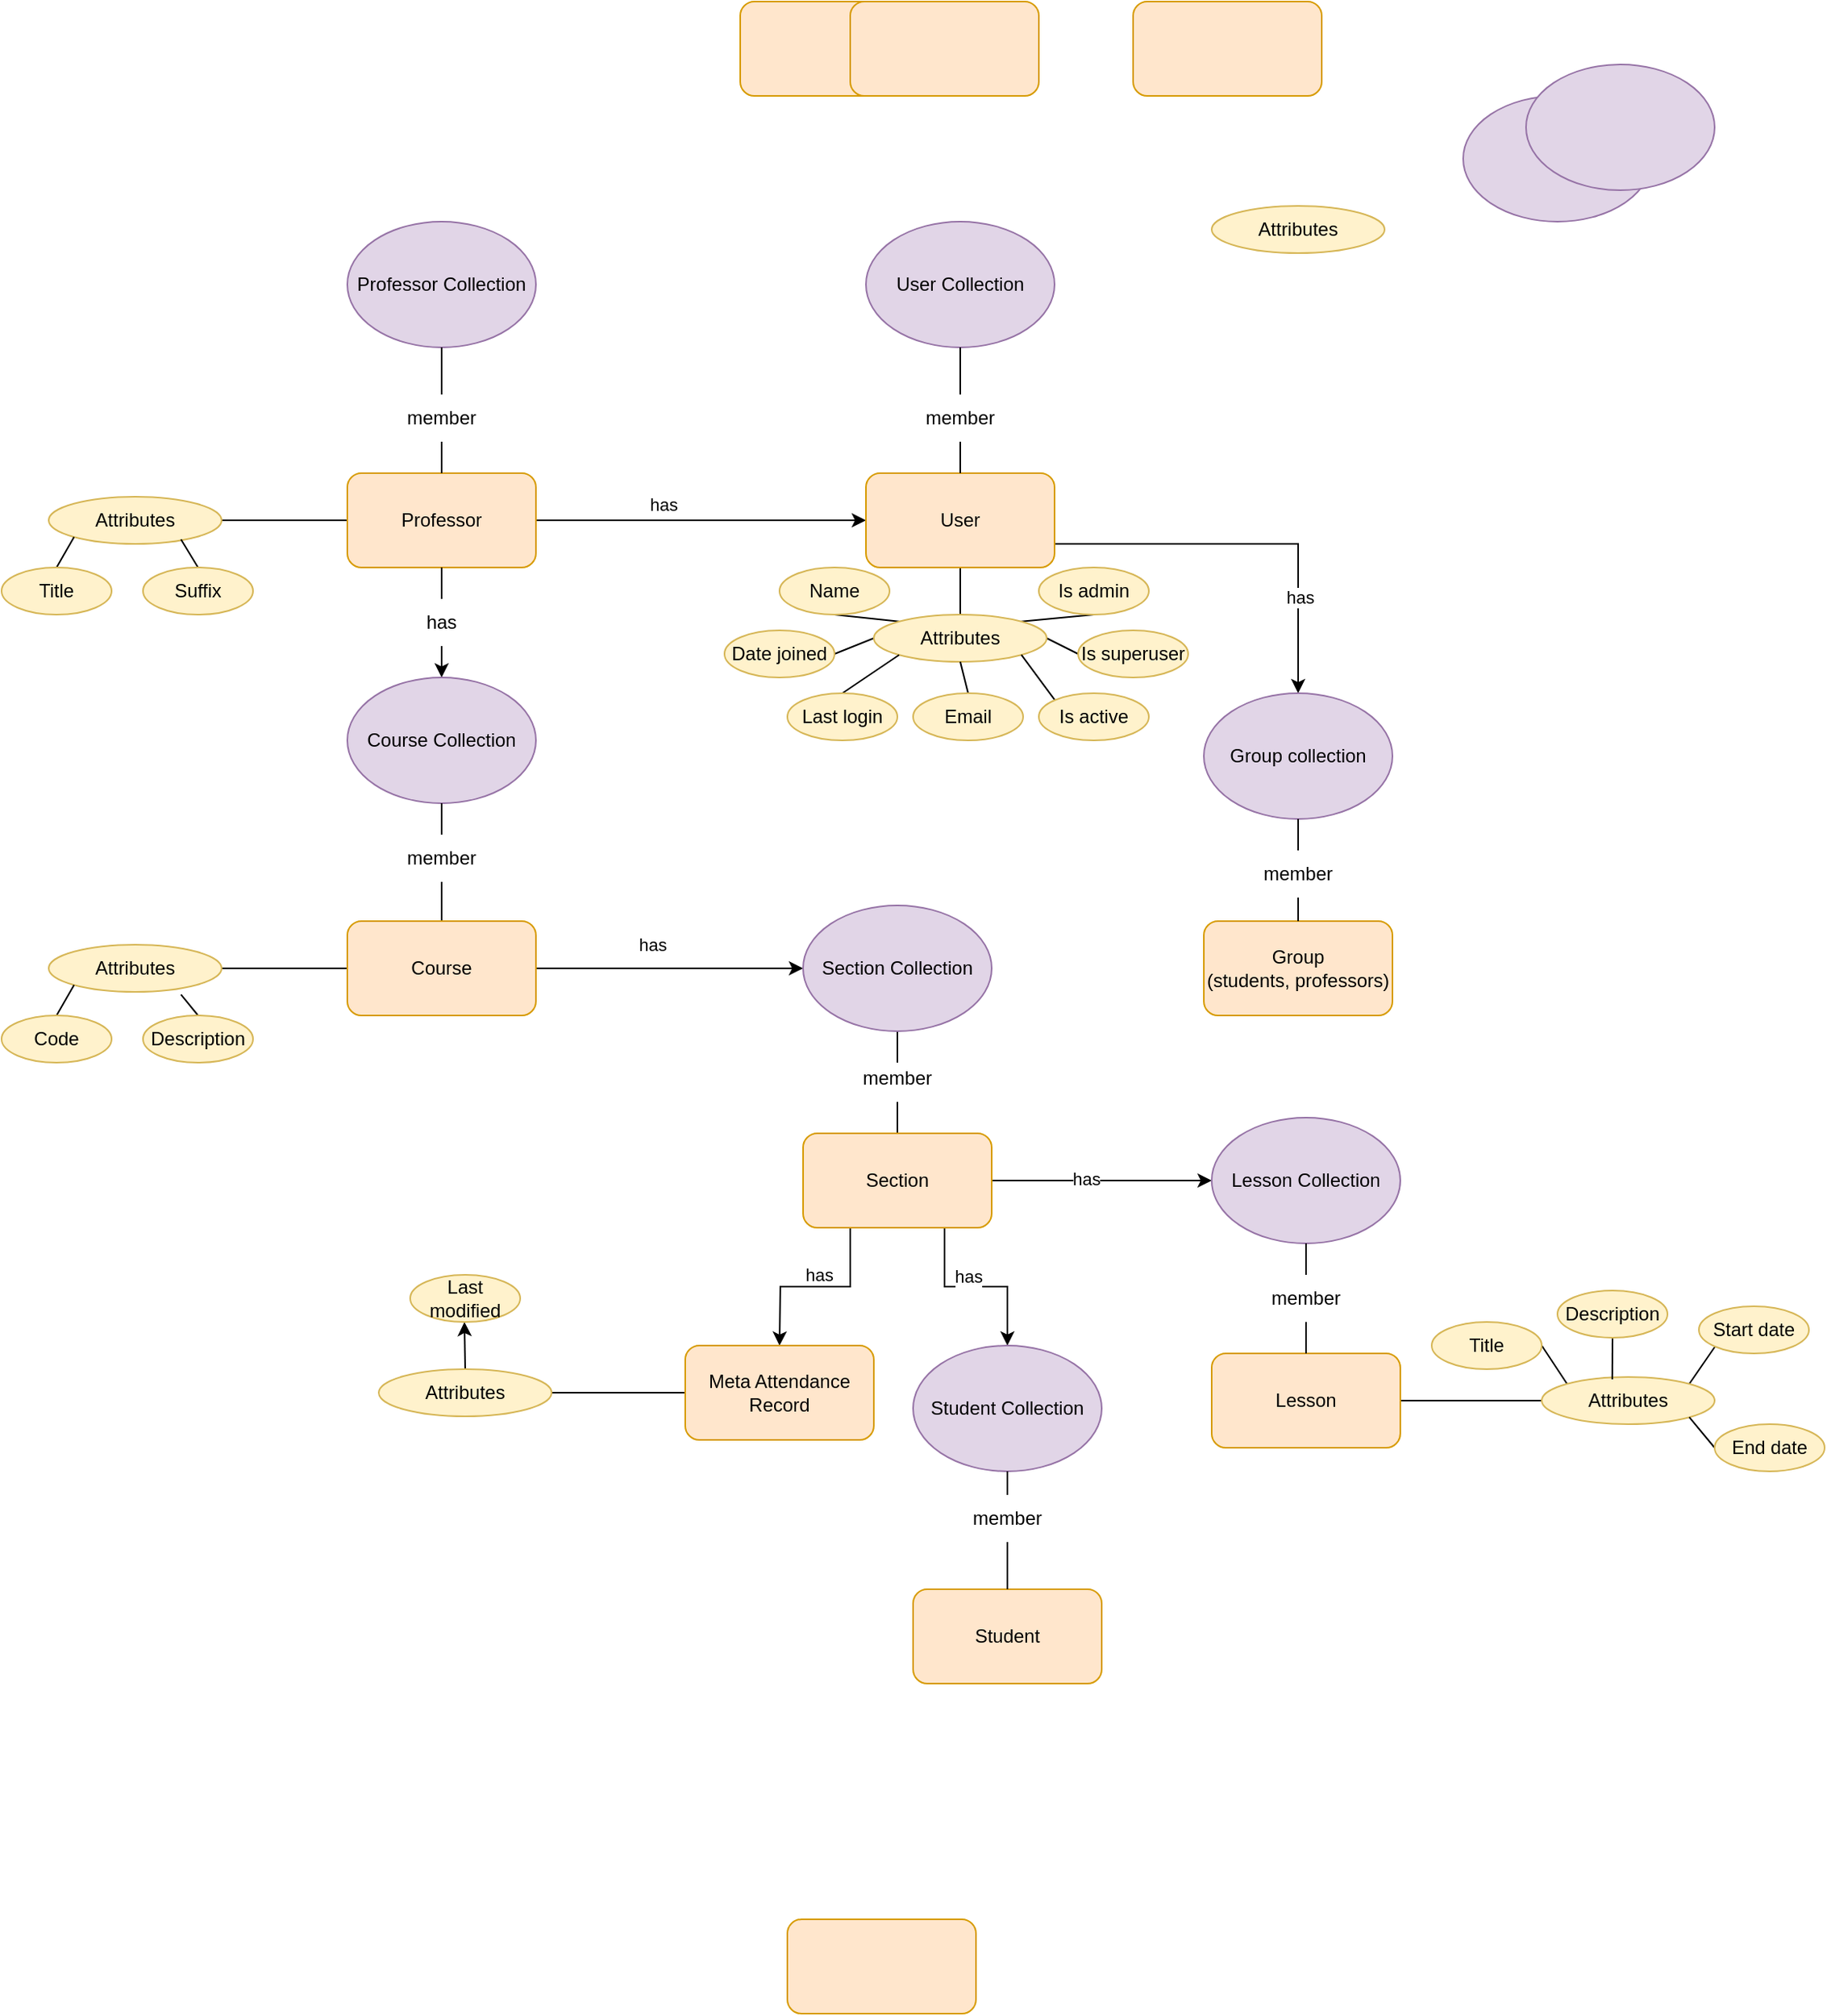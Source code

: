 <mxfile version="21.0.2" type="github">
  <diagram name="Page-1" id="ad52d381-51e7-2e0d-a935-2d0ddd2fd229">
    <mxGraphModel dx="2667" dy="1623" grid="1" gridSize="10" guides="1" tooltips="1" connect="1" arrows="1" fold="1" page="1" pageScale="1" pageWidth="1100" pageHeight="850" background="none" math="0" shadow="0">
      <root>
        <mxCell id="0" />
        <mxCell id="1" parent="0" />
        <mxCell id="uM22jS7cik_ZJRduj6Vj-8" style="edgeStyle=orthogonalEdgeStyle;rounded=0;orthogonalLoop=1;jettySize=auto;html=1;exitX=0.5;exitY=1;exitDx=0;exitDy=0;entryX=0.5;entryY=0;entryDx=0;entryDy=0;endArrow=classic;endFill=1;startArrow=none;" parent="1" source="uM22jS7cik_ZJRduj6Vj-9" target="uM22jS7cik_ZJRduj6Vj-7" edge="1">
          <mxGeometry relative="1" as="geometry" />
        </mxCell>
        <mxCell id="uM22jS7cik_ZJRduj6Vj-57" style="edgeStyle=orthogonalEdgeStyle;rounded=0;orthogonalLoop=1;jettySize=auto;html=1;exitX=1;exitY=0.5;exitDx=0;exitDy=0;entryX=0;entryY=0.5;entryDx=0;entryDy=0;" parent="1" source="uM22jS7cik_ZJRduj6Vj-6" target="uM22jS7cik_ZJRduj6Vj-34" edge="1">
          <mxGeometry relative="1" as="geometry" />
        </mxCell>
        <mxCell id="uM22jS7cik_ZJRduj6Vj-59" value="has" style="edgeLabel;html=1;align=center;verticalAlign=middle;resizable=0;points=[];" parent="uM22jS7cik_ZJRduj6Vj-57" vertex="1" connectable="0">
          <mxGeometry x="-0.233" y="-1" relative="1" as="geometry">
            <mxPoint y="-11" as="offset" />
          </mxGeometry>
        </mxCell>
        <mxCell id="uM22jS7cik_ZJRduj6Vj-101" style="edgeStyle=orthogonalEdgeStyle;rounded=0;orthogonalLoop=1;jettySize=auto;html=1;exitX=0;exitY=0.5;exitDx=0;exitDy=0;entryX=1;entryY=0.5;entryDx=0;entryDy=0;endArrow=none;endFill=0;" parent="1" source="uM22jS7cik_ZJRduj6Vj-6" target="uM22jS7cik_ZJRduj6Vj-66" edge="1">
          <mxGeometry relative="1" as="geometry" />
        </mxCell>
        <mxCell id="uM22jS7cik_ZJRduj6Vj-6" value="Professor" style="rounded=1;whiteSpace=wrap;html=1;fillColor=#ffe6cc;strokeColor=#d79b00;" parent="1" vertex="1">
          <mxGeometry x="110" y="80" width="120" height="60" as="geometry" />
        </mxCell>
        <mxCell id="uM22jS7cik_ZJRduj6Vj-16" style="edgeStyle=orthogonalEdgeStyle;rounded=0;orthogonalLoop=1;jettySize=auto;html=1;exitX=0.5;exitY=1;exitDx=0;exitDy=0;entryX=0.5;entryY=0;entryDx=0;entryDy=0;endArrow=none;endFill=0;startArrow=none;" parent="1" source="uM22jS7cik_ZJRduj6Vj-17" target="uM22jS7cik_ZJRduj6Vj-15" edge="1">
          <mxGeometry relative="1" as="geometry" />
        </mxCell>
        <mxCell id="uM22jS7cik_ZJRduj6Vj-7" value="Course Collection" style="ellipse;whiteSpace=wrap;html=1;fillColor=#e1d5e7;strokeColor=#9673a6;" parent="1" vertex="1">
          <mxGeometry x="110" y="210" width="120" height="80" as="geometry" />
        </mxCell>
        <mxCell id="uM22jS7cik_ZJRduj6Vj-11" style="edgeStyle=orthogonalEdgeStyle;rounded=0;orthogonalLoop=1;jettySize=auto;html=1;exitX=0.5;exitY=1;exitDx=0;exitDy=0;entryX=0.5;entryY=0;entryDx=0;entryDy=0;endArrow=none;endFill=0;startArrow=none;" parent="1" source="uM22jS7cik_ZJRduj6Vj-13" target="uM22jS7cik_ZJRduj6Vj-6" edge="1">
          <mxGeometry relative="1" as="geometry" />
        </mxCell>
        <mxCell id="uM22jS7cik_ZJRduj6Vj-10" value="Professor Collection" style="ellipse;whiteSpace=wrap;html=1;fillColor=#e1d5e7;strokeColor=#9673a6;" parent="1" vertex="1">
          <mxGeometry x="110" y="-80" width="120" height="80" as="geometry" />
        </mxCell>
        <mxCell id="uM22jS7cik_ZJRduj6Vj-12" value="" style="edgeStyle=orthogonalEdgeStyle;rounded=0;orthogonalLoop=1;jettySize=auto;html=1;exitX=0.5;exitY=1;exitDx=0;exitDy=0;entryX=0.5;entryY=0;entryDx=0;entryDy=0;endArrow=none;endFill=0;" parent="1" source="uM22jS7cik_ZJRduj6Vj-10" target="uM22jS7cik_ZJRduj6Vj-13" edge="1">
          <mxGeometry relative="1" as="geometry">
            <mxPoint x="170" as="sourcePoint" />
            <mxPoint x="170" y="80" as="targetPoint" />
          </mxGeometry>
        </mxCell>
        <mxCell id="uM22jS7cik_ZJRduj6Vj-13" value="member" style="text;html=1;strokeColor=none;fillColor=none;align=center;verticalAlign=middle;whiteSpace=wrap;rounded=0;" parent="1" vertex="1">
          <mxGeometry x="140" y="30" width="60" height="30" as="geometry" />
        </mxCell>
        <mxCell id="uM22jS7cik_ZJRduj6Vj-14" value="" style="edgeStyle=orthogonalEdgeStyle;rounded=0;orthogonalLoop=1;jettySize=auto;html=1;exitX=0.5;exitY=1;exitDx=0;exitDy=0;entryX=0.5;entryY=0;entryDx=0;entryDy=0;endArrow=none;endFill=0;" parent="1" source="uM22jS7cik_ZJRduj6Vj-6" target="uM22jS7cik_ZJRduj6Vj-9" edge="1">
          <mxGeometry relative="1" as="geometry">
            <mxPoint x="170" y="140" as="sourcePoint" />
            <mxPoint x="170" y="210" as="targetPoint" />
          </mxGeometry>
        </mxCell>
        <mxCell id="uM22jS7cik_ZJRduj6Vj-9" value="has" style="text;html=1;strokeColor=none;fillColor=none;align=center;verticalAlign=middle;whiteSpace=wrap;rounded=0;" parent="1" vertex="1">
          <mxGeometry x="140" y="160" width="60" height="30" as="geometry" />
        </mxCell>
        <mxCell id="uM22jS7cik_ZJRduj6Vj-23" style="edgeStyle=orthogonalEdgeStyle;rounded=0;orthogonalLoop=1;jettySize=auto;html=1;exitX=1;exitY=0.5;exitDx=0;exitDy=0;entryX=0;entryY=0.5;entryDx=0;entryDy=0;endArrow=classic;endFill=1;" parent="1" source="uM22jS7cik_ZJRduj6Vj-15" target="uM22jS7cik_ZJRduj6Vj-20" edge="1">
          <mxGeometry relative="1" as="geometry" />
        </mxCell>
        <mxCell id="uM22jS7cik_ZJRduj6Vj-61" value="has" style="edgeLabel;html=1;align=center;verticalAlign=middle;resizable=0;points=[];" parent="uM22jS7cik_ZJRduj6Vj-23" vertex="1" connectable="0">
          <mxGeometry x="-0.131" y="2" relative="1" as="geometry">
            <mxPoint y="-13" as="offset" />
          </mxGeometry>
        </mxCell>
        <mxCell id="uM22jS7cik_ZJRduj6Vj-107" style="edgeStyle=orthogonalEdgeStyle;rounded=0;orthogonalLoop=1;jettySize=auto;html=1;exitX=0;exitY=0.5;exitDx=0;exitDy=0;entryX=1;entryY=0.5;entryDx=0;entryDy=0;endArrow=none;endFill=0;" parent="1" source="uM22jS7cik_ZJRduj6Vj-15" target="uM22jS7cik_ZJRduj6Vj-106" edge="1">
          <mxGeometry relative="1" as="geometry" />
        </mxCell>
        <mxCell id="uM22jS7cik_ZJRduj6Vj-15" value="Course" style="rounded=1;whiteSpace=wrap;html=1;fillColor=#ffe6cc;strokeColor=#d79b00;" parent="1" vertex="1">
          <mxGeometry x="110" y="365" width="120" height="60" as="geometry" />
        </mxCell>
        <mxCell id="uM22jS7cik_ZJRduj6Vj-18" value="" style="edgeStyle=orthogonalEdgeStyle;rounded=0;orthogonalLoop=1;jettySize=auto;html=1;exitX=0.5;exitY=1;exitDx=0;exitDy=0;entryX=0.5;entryY=0;entryDx=0;entryDy=0;endArrow=none;endFill=0;" parent="1" source="uM22jS7cik_ZJRduj6Vj-7" target="uM22jS7cik_ZJRduj6Vj-17" edge="1">
          <mxGeometry relative="1" as="geometry">
            <mxPoint x="170" y="290" as="sourcePoint" />
            <mxPoint x="170" y="365" as="targetPoint" />
          </mxGeometry>
        </mxCell>
        <mxCell id="uM22jS7cik_ZJRduj6Vj-17" value="member" style="text;html=1;strokeColor=none;fillColor=none;align=center;verticalAlign=middle;whiteSpace=wrap;rounded=0;" parent="1" vertex="1">
          <mxGeometry x="140" y="310" width="60" height="30" as="geometry" />
        </mxCell>
        <mxCell id="uM22jS7cik_ZJRduj6Vj-28" style="edgeStyle=orthogonalEdgeStyle;rounded=0;orthogonalLoop=1;jettySize=auto;html=1;exitX=0.5;exitY=1;exitDx=0;exitDy=0;endArrow=none;endFill=0;" parent="1" source="uM22jS7cik_ZJRduj6Vj-20" target="uM22jS7cik_ZJRduj6Vj-26" edge="1">
          <mxGeometry relative="1" as="geometry" />
        </mxCell>
        <mxCell id="uM22jS7cik_ZJRduj6Vj-20" value="Section Collection" style="ellipse;whiteSpace=wrap;html=1;fillColor=#e1d5e7;strokeColor=#9673a6;" parent="1" vertex="1">
          <mxGeometry x="400" y="355" width="120" height="80" as="geometry" />
        </mxCell>
        <mxCell id="uM22jS7cik_ZJRduj6Vj-21" value="" style="rounded=1;whiteSpace=wrap;html=1;fillColor=#ffe6cc;strokeColor=#d79b00;" parent="1" vertex="1">
          <mxGeometry x="360" y="-220" width="120" height="60" as="geometry" />
        </mxCell>
        <mxCell id="uM22jS7cik_ZJRduj6Vj-25" style="edgeStyle=orthogonalEdgeStyle;rounded=0;orthogonalLoop=1;jettySize=auto;html=1;exitX=0.5;exitY=1;exitDx=0;exitDy=0;entryX=0.5;entryY=0;entryDx=0;entryDy=0;endArrow=none;endFill=0;startArrow=none;" parent="1" source="uM22jS7cik_ZJRduj6Vj-26" edge="1">
          <mxGeometry relative="1" as="geometry">
            <mxPoint x="460" y="525" as="targetPoint" />
          </mxGeometry>
        </mxCell>
        <mxCell id="uM22jS7cik_ZJRduj6Vj-26" value="member" style="text;html=1;strokeColor=none;fillColor=none;align=center;verticalAlign=middle;whiteSpace=wrap;rounded=0;" parent="1" vertex="1">
          <mxGeometry x="430" y="450" width="60" height="30" as="geometry" />
        </mxCell>
        <mxCell id="uM22jS7cik_ZJRduj6Vj-96" style="edgeStyle=orthogonalEdgeStyle;rounded=0;orthogonalLoop=1;jettySize=auto;html=1;exitX=1;exitY=0.5;exitDx=0;exitDy=0;entryX=0;entryY=0.5;entryDx=0;entryDy=0;" parent="1" source="uM22jS7cik_ZJRduj6Vj-27" target="uM22jS7cik_ZJRduj6Vj-43" edge="1">
          <mxGeometry relative="1" as="geometry" />
        </mxCell>
        <mxCell id="uM22jS7cik_ZJRduj6Vj-97" value="has" style="edgeLabel;html=1;align=center;verticalAlign=middle;resizable=0;points=[];" parent="uM22jS7cik_ZJRduj6Vj-96" vertex="1" connectable="0">
          <mxGeometry x="-0.144" y="1" relative="1" as="geometry">
            <mxPoint as="offset" />
          </mxGeometry>
        </mxCell>
        <mxCell id="uM22jS7cik_ZJRduj6Vj-126" style="edgeStyle=orthogonalEdgeStyle;rounded=0;orthogonalLoop=1;jettySize=auto;html=1;exitX=0.75;exitY=1;exitDx=0;exitDy=0;entryX=0.5;entryY=0;entryDx=0;entryDy=0;" parent="1" source="uM22jS7cik_ZJRduj6Vj-27" target="uM22jS7cik_ZJRduj6Vj-124" edge="1">
          <mxGeometry relative="1" as="geometry" />
        </mxCell>
        <mxCell id="uM22jS7cik_ZJRduj6Vj-128" value="has" style="edgeLabel;html=1;align=center;verticalAlign=middle;resizable=0;points=[];" parent="uM22jS7cik_ZJRduj6Vj-126" vertex="1" connectable="0">
          <mxGeometry x="-0.367" y="-3" relative="1" as="geometry">
            <mxPoint x="18" y="-6" as="offset" />
          </mxGeometry>
        </mxCell>
        <mxCell id="uM22jS7cik_ZJRduj6Vj-127" style="edgeStyle=orthogonalEdgeStyle;rounded=0;orthogonalLoop=1;jettySize=auto;html=1;exitX=0.25;exitY=1;exitDx=0;exitDy=0;entryX=0.5;entryY=0;entryDx=0;entryDy=0;" parent="1" source="uM22jS7cik_ZJRduj6Vj-27" edge="1">
          <mxGeometry relative="1" as="geometry">
            <mxPoint x="385" y="635" as="targetPoint" />
          </mxGeometry>
        </mxCell>
        <mxCell id="uM22jS7cik_ZJRduj6Vj-129" value="has" style="edgeLabel;html=1;align=center;verticalAlign=middle;resizable=0;points=[];" parent="uM22jS7cik_ZJRduj6Vj-127" vertex="1" connectable="0">
          <mxGeometry x="-0.282" y="-1" relative="1" as="geometry">
            <mxPoint x="-15" y="-7" as="offset" />
          </mxGeometry>
        </mxCell>
        <mxCell id="uM22jS7cik_ZJRduj6Vj-27" value="Section" style="rounded=1;whiteSpace=wrap;html=1;fillColor=#ffe6cc;strokeColor=#d79b00;" parent="1" vertex="1">
          <mxGeometry x="400" y="500" width="120" height="60" as="geometry" />
        </mxCell>
        <mxCell id="uM22jS7cik_ZJRduj6Vj-68" style="edgeStyle=orthogonalEdgeStyle;rounded=0;orthogonalLoop=1;jettySize=auto;html=1;exitX=0.5;exitY=1;exitDx=0;exitDy=0;entryX=0.5;entryY=0;entryDx=0;entryDy=0;endArrow=none;endFill=0;" parent="1" source="uM22jS7cik_ZJRduj6Vj-34" target="uM22jS7cik_ZJRduj6Vj-63" edge="1">
          <mxGeometry relative="1" as="geometry" />
        </mxCell>
        <mxCell id="uM22jS7cik_ZJRduj6Vj-91" style="edgeStyle=orthogonalEdgeStyle;rounded=0;orthogonalLoop=1;jettySize=auto;html=1;exitX=1;exitY=0.75;exitDx=0;exitDy=0;entryX=0.5;entryY=0;entryDx=0;entryDy=0;" parent="1" source="uM22jS7cik_ZJRduj6Vj-34" target="uM22jS7cik_ZJRduj6Vj-44" edge="1">
          <mxGeometry relative="1" as="geometry" />
        </mxCell>
        <mxCell id="uM22jS7cik_ZJRduj6Vj-95" value="has" style="edgeLabel;html=1;align=center;verticalAlign=middle;resizable=0;points=[];" parent="uM22jS7cik_ZJRduj6Vj-91" vertex="1" connectable="0">
          <mxGeometry x="0.506" y="1" relative="1" as="geometry">
            <mxPoint as="offset" />
          </mxGeometry>
        </mxCell>
        <mxCell id="uM22jS7cik_ZJRduj6Vj-34" value="User" style="rounded=1;whiteSpace=wrap;html=1;fillColor=#ffe6cc;strokeColor=#d79b00;" parent="1" vertex="1">
          <mxGeometry x="440" y="80" width="120" height="60" as="geometry" />
        </mxCell>
        <mxCell id="uM22jS7cik_ZJRduj6Vj-35" value="" style="rounded=1;whiteSpace=wrap;html=1;fillColor=#ffe6cc;strokeColor=#d79b00;" parent="1" vertex="1">
          <mxGeometry x="610" y="-220" width="120" height="60" as="geometry" />
        </mxCell>
        <mxCell id="uM22jS7cik_ZJRduj6Vj-36" value="" style="rounded=1;whiteSpace=wrap;html=1;fillColor=#ffe6cc;strokeColor=#d79b00;" parent="1" vertex="1">
          <mxGeometry x="390" y="1000" width="120" height="60" as="geometry" />
        </mxCell>
        <mxCell id="uM22jS7cik_ZJRduj6Vj-37" value="" style="rounded=1;whiteSpace=wrap;html=1;fillColor=#ffe6cc;strokeColor=#d79b00;" parent="1" vertex="1">
          <mxGeometry x="430" y="-220" width="120" height="60" as="geometry" />
        </mxCell>
        <mxCell id="uM22jS7cik_ZJRduj6Vj-113" style="edgeStyle=orthogonalEdgeStyle;rounded=0;orthogonalLoop=1;jettySize=auto;html=1;exitX=1;exitY=0.5;exitDx=0;exitDy=0;entryX=0;entryY=0.5;entryDx=0;entryDy=0;endArrow=none;endFill=0;" parent="1" source="uM22jS7cik_ZJRduj6Vj-38" target="uM22jS7cik_ZJRduj6Vj-65" edge="1">
          <mxGeometry relative="1" as="geometry" />
        </mxCell>
        <mxCell id="uM22jS7cik_ZJRduj6Vj-38" value="Lesson" style="rounded=1;whiteSpace=wrap;html=1;fillColor=#ffe6cc;strokeColor=#d79b00;" parent="1" vertex="1">
          <mxGeometry x="660" y="640" width="120" height="60" as="geometry" />
        </mxCell>
        <mxCell id="uM22jS7cik_ZJRduj6Vj-39" value="Group&lt;br&gt;(students, professors)" style="rounded=1;whiteSpace=wrap;html=1;fillColor=#ffe6cc;strokeColor=#d79b00;" parent="1" vertex="1">
          <mxGeometry x="655" y="365" width="120" height="60" as="geometry" />
        </mxCell>
        <mxCell id="uM22jS7cik_ZJRduj6Vj-40" value="" style="ellipse;whiteSpace=wrap;html=1;fillColor=#e1d5e7;strokeColor=#9673a6;" parent="1" vertex="1">
          <mxGeometry x="820" y="-160" width="120" height="80" as="geometry" />
        </mxCell>
        <mxCell id="uM22jS7cik_ZJRduj6Vj-41" value="" style="ellipse;whiteSpace=wrap;html=1;fillColor=#e1d5e7;strokeColor=#9673a6;" parent="1" vertex="1">
          <mxGeometry x="860" y="-180" width="120" height="80" as="geometry" />
        </mxCell>
        <mxCell id="uM22jS7cik_ZJRduj6Vj-54" style="edgeStyle=orthogonalEdgeStyle;rounded=0;orthogonalLoop=1;jettySize=auto;html=1;exitX=0.5;exitY=1;exitDx=0;exitDy=0;endArrow=none;endFill=0;startArrow=none;" parent="1" source="uM22jS7cik_ZJRduj6Vj-55" target="uM22jS7cik_ZJRduj6Vj-34" edge="1">
          <mxGeometry relative="1" as="geometry" />
        </mxCell>
        <mxCell id="uM22jS7cik_ZJRduj6Vj-42" value="User Collection" style="ellipse;whiteSpace=wrap;html=1;fillColor=#e1d5e7;strokeColor=#9673a6;" parent="1" vertex="1">
          <mxGeometry x="440" y="-80" width="120" height="80" as="geometry" />
        </mxCell>
        <mxCell id="uM22jS7cik_ZJRduj6Vj-98" style="edgeStyle=orthogonalEdgeStyle;rounded=0;orthogonalLoop=1;jettySize=auto;html=1;exitX=0.5;exitY=1;exitDx=0;exitDy=0;entryX=0.5;entryY=0;entryDx=0;entryDy=0;endArrow=none;endFill=0;startArrow=none;" parent="1" source="uM22jS7cik_ZJRduj6Vj-99" target="uM22jS7cik_ZJRduj6Vj-38" edge="1">
          <mxGeometry relative="1" as="geometry" />
        </mxCell>
        <mxCell id="uM22jS7cik_ZJRduj6Vj-43" value="Lesson Collection" style="ellipse;whiteSpace=wrap;html=1;fillColor=#e1d5e7;strokeColor=#9673a6;" parent="1" vertex="1">
          <mxGeometry x="660" y="490" width="120" height="80" as="geometry" />
        </mxCell>
        <mxCell id="uM22jS7cik_ZJRduj6Vj-92" style="edgeStyle=orthogonalEdgeStyle;rounded=0;orthogonalLoop=1;jettySize=auto;html=1;exitX=0.5;exitY=1;exitDx=0;exitDy=0;entryX=0.5;entryY=0;entryDx=0;entryDy=0;endArrow=none;endFill=0;startArrow=none;" parent="1" source="uM22jS7cik_ZJRduj6Vj-93" target="uM22jS7cik_ZJRduj6Vj-39" edge="1">
          <mxGeometry relative="1" as="geometry" />
        </mxCell>
        <mxCell id="uM22jS7cik_ZJRduj6Vj-44" value="Group collection" style="ellipse;whiteSpace=wrap;html=1;fillColor=#e1d5e7;strokeColor=#9673a6;" parent="1" vertex="1">
          <mxGeometry x="655" y="220" width="120" height="80" as="geometry" />
        </mxCell>
        <mxCell id="uM22jS7cik_ZJRduj6Vj-46" value="Student" style="rounded=1;whiteSpace=wrap;html=1;fillColor=#ffe6cc;strokeColor=#d79b00;" parent="1" vertex="1">
          <mxGeometry x="470" y="790" width="120" height="60" as="geometry" />
        </mxCell>
        <mxCell id="uM22jS7cik_ZJRduj6Vj-56" value="" style="edgeStyle=orthogonalEdgeStyle;rounded=0;orthogonalLoop=1;jettySize=auto;html=1;exitX=0.5;exitY=1;exitDx=0;exitDy=0;endArrow=none;endFill=0;" parent="1" source="uM22jS7cik_ZJRduj6Vj-42" target="uM22jS7cik_ZJRduj6Vj-55" edge="1">
          <mxGeometry relative="1" as="geometry">
            <mxPoint x="500" as="sourcePoint" />
            <mxPoint x="500" y="80" as="targetPoint" />
          </mxGeometry>
        </mxCell>
        <mxCell id="uM22jS7cik_ZJRduj6Vj-55" value="member" style="text;html=1;strokeColor=none;fillColor=none;align=center;verticalAlign=middle;whiteSpace=wrap;rounded=0;" parent="1" vertex="1">
          <mxGeometry x="470" y="30" width="60" height="30" as="geometry" />
        </mxCell>
        <mxCell id="uM22jS7cik_ZJRduj6Vj-82" style="rounded=0;orthogonalLoop=1;jettySize=auto;html=1;exitX=0;exitY=0.5;exitDx=0;exitDy=0;entryX=1;entryY=0.5;entryDx=0;entryDy=0;endArrow=none;endFill=0;" parent="1" source="uM22jS7cik_ZJRduj6Vj-63" target="uM22jS7cik_ZJRduj6Vj-71" edge="1">
          <mxGeometry relative="1" as="geometry" />
        </mxCell>
        <mxCell id="uM22jS7cik_ZJRduj6Vj-83" style="rounded=0;orthogonalLoop=1;jettySize=auto;html=1;exitX=1;exitY=0.5;exitDx=0;exitDy=0;entryX=0;entryY=0.5;entryDx=0;entryDy=0;endArrow=none;endFill=0;" parent="1" source="uM22jS7cik_ZJRduj6Vj-63" target="uM22jS7cik_ZJRduj6Vj-77" edge="1">
          <mxGeometry relative="1" as="geometry" />
        </mxCell>
        <mxCell id="uM22jS7cik_ZJRduj6Vj-84" style="rounded=0;orthogonalLoop=1;jettySize=auto;html=1;exitX=0;exitY=0;exitDx=0;exitDy=0;entryX=0.5;entryY=1;entryDx=0;entryDy=0;endArrow=none;endFill=0;" parent="1" source="uM22jS7cik_ZJRduj6Vj-63" target="uM22jS7cik_ZJRduj6Vj-67" edge="1">
          <mxGeometry relative="1" as="geometry" />
        </mxCell>
        <mxCell id="uM22jS7cik_ZJRduj6Vj-85" style="rounded=0;orthogonalLoop=1;jettySize=auto;html=1;exitX=1;exitY=0;exitDx=0;exitDy=0;entryX=0.5;entryY=1;entryDx=0;entryDy=0;endArrow=none;endFill=0;" parent="1" source="uM22jS7cik_ZJRduj6Vj-63" target="uM22jS7cik_ZJRduj6Vj-78" edge="1">
          <mxGeometry relative="1" as="geometry" />
        </mxCell>
        <mxCell id="uM22jS7cik_ZJRduj6Vj-63" value="Attributes" style="ellipse;whiteSpace=wrap;html=1;fillColor=#fff2cc;strokeColor=#d6b656;" parent="1" vertex="1">
          <mxGeometry x="445" y="170" width="110" height="30" as="geometry" />
        </mxCell>
        <mxCell id="uM22jS7cik_ZJRduj6Vj-64" value="Attributes" style="ellipse;whiteSpace=wrap;html=1;fillColor=#fff2cc;strokeColor=#d6b656;" parent="1" vertex="1">
          <mxGeometry x="660" y="-90" width="110" height="30" as="geometry" />
        </mxCell>
        <mxCell id="uM22jS7cik_ZJRduj6Vj-119" style="rounded=0;orthogonalLoop=1;jettySize=auto;html=1;exitX=0;exitY=0;exitDx=0;exitDy=0;entryX=1;entryY=0.5;entryDx=0;entryDy=0;endArrow=none;endFill=0;" parent="1" source="uM22jS7cik_ZJRduj6Vj-65" target="uM22jS7cik_ZJRduj6Vj-114" edge="1">
          <mxGeometry relative="1" as="geometry" />
        </mxCell>
        <mxCell id="uM22jS7cik_ZJRduj6Vj-123" style="rounded=0;orthogonalLoop=1;jettySize=auto;html=1;exitX=1;exitY=0;exitDx=0;exitDy=0;entryX=0;entryY=1;entryDx=0;entryDy=0;endArrow=none;endFill=0;" parent="1" source="uM22jS7cik_ZJRduj6Vj-65" target="uM22jS7cik_ZJRduj6Vj-117" edge="1">
          <mxGeometry relative="1" as="geometry" />
        </mxCell>
        <mxCell id="uM22jS7cik_ZJRduj6Vj-65" value="Attributes" style="ellipse;whiteSpace=wrap;html=1;fillColor=#fff2cc;strokeColor=#d6b656;" parent="1" vertex="1">
          <mxGeometry x="870" y="655" width="110" height="30" as="geometry" />
        </mxCell>
        <mxCell id="uM22jS7cik_ZJRduj6Vj-66" value="Attributes" style="ellipse;whiteSpace=wrap;html=1;fillColor=#fff2cc;strokeColor=#d6b656;" parent="1" vertex="1">
          <mxGeometry x="-80" y="95" width="110" height="30" as="geometry" />
        </mxCell>
        <mxCell id="uM22jS7cik_ZJRduj6Vj-67" value="Name" style="ellipse;whiteSpace=wrap;html=1;fillColor=#fff2cc;strokeColor=#d6b656;" parent="1" vertex="1">
          <mxGeometry x="385" y="140" width="70" height="30" as="geometry" />
        </mxCell>
        <mxCell id="uM22jS7cik_ZJRduj6Vj-71" value="Date joined" style="ellipse;whiteSpace=wrap;html=1;fillColor=#fff2cc;strokeColor=#d6b656;" parent="1" vertex="1">
          <mxGeometry x="350" y="180" width="70" height="30" as="geometry" />
        </mxCell>
        <mxCell id="uM22jS7cik_ZJRduj6Vj-86" style="rounded=0;orthogonalLoop=1;jettySize=auto;html=1;exitX=0.5;exitY=0;exitDx=0;exitDy=0;entryX=0;entryY=1;entryDx=0;entryDy=0;endArrow=none;endFill=0;" parent="1" source="uM22jS7cik_ZJRduj6Vj-72" target="uM22jS7cik_ZJRduj6Vj-63" edge="1">
          <mxGeometry relative="1" as="geometry" />
        </mxCell>
        <mxCell id="uM22jS7cik_ZJRduj6Vj-72" value="Last login" style="ellipse;whiteSpace=wrap;html=1;fillColor=#fff2cc;strokeColor=#d6b656;" parent="1" vertex="1">
          <mxGeometry x="390" y="220" width="70" height="30" as="geometry" />
        </mxCell>
        <mxCell id="uM22jS7cik_ZJRduj6Vj-87" style="rounded=0;orthogonalLoop=1;jettySize=auto;html=1;exitX=0.5;exitY=0;exitDx=0;exitDy=0;entryX=0.5;entryY=1;entryDx=0;entryDy=0;endArrow=none;endFill=0;" parent="1" source="uM22jS7cik_ZJRduj6Vj-75" target="uM22jS7cik_ZJRduj6Vj-63" edge="1">
          <mxGeometry relative="1" as="geometry" />
        </mxCell>
        <mxCell id="uM22jS7cik_ZJRduj6Vj-75" value="Email" style="ellipse;whiteSpace=wrap;html=1;fillColor=#fff2cc;strokeColor=#d6b656;" parent="1" vertex="1">
          <mxGeometry x="470" y="220" width="70" height="30" as="geometry" />
        </mxCell>
        <mxCell id="uM22jS7cik_ZJRduj6Vj-88" style="rounded=0;orthogonalLoop=1;jettySize=auto;html=1;exitX=0;exitY=0;exitDx=0;exitDy=0;entryX=1;entryY=1;entryDx=0;entryDy=0;endArrow=none;endFill=0;" parent="1" source="uM22jS7cik_ZJRduj6Vj-76" target="uM22jS7cik_ZJRduj6Vj-63" edge="1">
          <mxGeometry relative="1" as="geometry" />
        </mxCell>
        <mxCell id="uM22jS7cik_ZJRduj6Vj-76" value="Is active" style="ellipse;whiteSpace=wrap;html=1;fillColor=#fff2cc;strokeColor=#d6b656;" parent="1" vertex="1">
          <mxGeometry x="550" y="220" width="70" height="30" as="geometry" />
        </mxCell>
        <mxCell id="uM22jS7cik_ZJRduj6Vj-77" value="Is superuser" style="ellipse;whiteSpace=wrap;html=1;fillColor=#fff2cc;strokeColor=#d6b656;" parent="1" vertex="1">
          <mxGeometry x="575" y="180" width="70" height="30" as="geometry" />
        </mxCell>
        <mxCell id="uM22jS7cik_ZJRduj6Vj-78" value="Is admin" style="ellipse;whiteSpace=wrap;html=1;fillColor=#fff2cc;strokeColor=#d6b656;" parent="1" vertex="1">
          <mxGeometry x="550" y="140" width="70" height="30" as="geometry" />
        </mxCell>
        <mxCell id="uM22jS7cik_ZJRduj6Vj-94" value="" style="edgeStyle=orthogonalEdgeStyle;rounded=0;orthogonalLoop=1;jettySize=auto;html=1;exitX=0.5;exitY=1;exitDx=0;exitDy=0;entryX=0.5;entryY=0;entryDx=0;entryDy=0;endArrow=none;endFill=0;" parent="1" source="uM22jS7cik_ZJRduj6Vj-44" target="uM22jS7cik_ZJRduj6Vj-93" edge="1">
          <mxGeometry relative="1" as="geometry">
            <mxPoint x="715" y="300" as="sourcePoint" />
            <mxPoint x="715" y="365" as="targetPoint" />
          </mxGeometry>
        </mxCell>
        <mxCell id="uM22jS7cik_ZJRduj6Vj-93" value="member" style="text;html=1;strokeColor=none;fillColor=none;align=center;verticalAlign=middle;whiteSpace=wrap;rounded=0;" parent="1" vertex="1">
          <mxGeometry x="685" y="320" width="60" height="30" as="geometry" />
        </mxCell>
        <mxCell id="uM22jS7cik_ZJRduj6Vj-100" value="" style="edgeStyle=orthogonalEdgeStyle;rounded=0;orthogonalLoop=1;jettySize=auto;html=1;exitX=0.5;exitY=1;exitDx=0;exitDy=0;entryX=0.5;entryY=0;entryDx=0;entryDy=0;endArrow=none;endFill=0;" parent="1" source="uM22jS7cik_ZJRduj6Vj-43" target="uM22jS7cik_ZJRduj6Vj-99" edge="1">
          <mxGeometry relative="1" as="geometry">
            <mxPoint x="720" y="570" as="sourcePoint" />
            <mxPoint x="720" y="650" as="targetPoint" />
          </mxGeometry>
        </mxCell>
        <mxCell id="uM22jS7cik_ZJRduj6Vj-99" value="member" style="text;html=1;strokeColor=none;fillColor=none;align=center;verticalAlign=middle;whiteSpace=wrap;rounded=0;" parent="1" vertex="1">
          <mxGeometry x="690" y="590" width="60" height="30" as="geometry" />
        </mxCell>
        <mxCell id="uM22jS7cik_ZJRduj6Vj-105" style="rounded=0;orthogonalLoop=1;jettySize=auto;html=1;exitX=0.5;exitY=0;exitDx=0;exitDy=0;entryX=0;entryY=1;entryDx=0;entryDy=0;endArrow=none;endFill=0;" parent="1" source="uM22jS7cik_ZJRduj6Vj-102" target="uM22jS7cik_ZJRduj6Vj-66" edge="1">
          <mxGeometry relative="1" as="geometry" />
        </mxCell>
        <mxCell id="uM22jS7cik_ZJRduj6Vj-102" value="Title" style="ellipse;whiteSpace=wrap;html=1;fillColor=#fff2cc;strokeColor=#d6b656;" parent="1" vertex="1">
          <mxGeometry x="-110" y="140" width="70" height="30" as="geometry" />
        </mxCell>
        <mxCell id="uM22jS7cik_ZJRduj6Vj-104" style="rounded=0;orthogonalLoop=1;jettySize=auto;html=1;exitX=0.5;exitY=0;exitDx=0;exitDy=0;entryX=0.765;entryY=0.903;entryDx=0;entryDy=0;entryPerimeter=0;endArrow=none;endFill=0;" parent="1" source="uM22jS7cik_ZJRduj6Vj-103" target="uM22jS7cik_ZJRduj6Vj-66" edge="1">
          <mxGeometry relative="1" as="geometry" />
        </mxCell>
        <mxCell id="uM22jS7cik_ZJRduj6Vj-103" value="Suffix" style="ellipse;whiteSpace=wrap;html=1;fillColor=#fff2cc;strokeColor=#d6b656;" parent="1" vertex="1">
          <mxGeometry x="-20" y="140" width="70" height="30" as="geometry" />
        </mxCell>
        <mxCell id="uM22jS7cik_ZJRduj6Vj-106" value="Attributes" style="ellipse;whiteSpace=wrap;html=1;fillColor=#fff2cc;strokeColor=#d6b656;" parent="1" vertex="1">
          <mxGeometry x="-80" y="380" width="110" height="30" as="geometry" />
        </mxCell>
        <mxCell id="uM22jS7cik_ZJRduj6Vj-110" style="rounded=0;orthogonalLoop=1;jettySize=auto;html=1;exitX=0.5;exitY=0;exitDx=0;exitDy=0;entryX=0;entryY=1;entryDx=0;entryDy=0;endArrow=none;endFill=0;" parent="1" source="uM22jS7cik_ZJRduj6Vj-108" target="uM22jS7cik_ZJRduj6Vj-106" edge="1">
          <mxGeometry relative="1" as="geometry" />
        </mxCell>
        <mxCell id="uM22jS7cik_ZJRduj6Vj-108" value="Code" style="ellipse;whiteSpace=wrap;html=1;fillColor=#fff2cc;strokeColor=#d6b656;" parent="1" vertex="1">
          <mxGeometry x="-110" y="425" width="70" height="30" as="geometry" />
        </mxCell>
        <mxCell id="uM22jS7cik_ZJRduj6Vj-112" style="rounded=0;orthogonalLoop=1;jettySize=auto;html=1;exitX=0.5;exitY=0;exitDx=0;exitDy=0;entryX=0.765;entryY=1.055;entryDx=0;entryDy=0;entryPerimeter=0;endArrow=none;endFill=0;" parent="1" source="uM22jS7cik_ZJRduj6Vj-109" target="uM22jS7cik_ZJRduj6Vj-106" edge="1">
          <mxGeometry relative="1" as="geometry" />
        </mxCell>
        <mxCell id="uM22jS7cik_ZJRduj6Vj-109" value="Description" style="ellipse;whiteSpace=wrap;html=1;fillColor=#fff2cc;strokeColor=#d6b656;" parent="1" vertex="1">
          <mxGeometry x="-20" y="425" width="70" height="30" as="geometry" />
        </mxCell>
        <mxCell id="uM22jS7cik_ZJRduj6Vj-114" value="Title" style="ellipse;whiteSpace=wrap;html=1;fillColor=#fff2cc;strokeColor=#d6b656;" parent="1" vertex="1">
          <mxGeometry x="800" y="620" width="70" height="30" as="geometry" />
        </mxCell>
        <mxCell id="uM22jS7cik_ZJRduj6Vj-121" style="edgeStyle=orthogonalEdgeStyle;rounded=0;orthogonalLoop=1;jettySize=auto;html=1;exitX=0.5;exitY=1;exitDx=0;exitDy=0;entryX=0.408;entryY=0.051;entryDx=0;entryDy=0;entryPerimeter=0;endArrow=none;endFill=0;" parent="1" source="uM22jS7cik_ZJRduj6Vj-115" target="uM22jS7cik_ZJRduj6Vj-65" edge="1">
          <mxGeometry relative="1" as="geometry" />
        </mxCell>
        <mxCell id="uM22jS7cik_ZJRduj6Vj-115" value="Description" style="ellipse;whiteSpace=wrap;html=1;fillColor=#fff2cc;strokeColor=#d6b656;" parent="1" vertex="1">
          <mxGeometry x="880" y="600" width="70" height="30" as="geometry" />
        </mxCell>
        <mxCell id="uM22jS7cik_ZJRduj6Vj-117" value="Start date" style="ellipse;whiteSpace=wrap;html=1;fillColor=#fff2cc;strokeColor=#d6b656;" parent="1" vertex="1">
          <mxGeometry x="970" y="610" width="70" height="30" as="geometry" />
        </mxCell>
        <mxCell id="uM22jS7cik_ZJRduj6Vj-120" style="rounded=0;orthogonalLoop=1;jettySize=auto;html=1;exitX=0;exitY=0.5;exitDx=0;exitDy=0;entryX=1;entryY=1;entryDx=0;entryDy=0;endArrow=none;endFill=0;" parent="1" source="uM22jS7cik_ZJRduj6Vj-118" target="uM22jS7cik_ZJRduj6Vj-65" edge="1">
          <mxGeometry relative="1" as="geometry" />
        </mxCell>
        <mxCell id="uM22jS7cik_ZJRduj6Vj-118" value="End date" style="ellipse;whiteSpace=wrap;html=1;fillColor=#fff2cc;strokeColor=#d6b656;" parent="1" vertex="1">
          <mxGeometry x="980" y="685" width="70" height="30" as="geometry" />
        </mxCell>
        <mxCell id="oFHNJrczehxYYnsTIanu-5" style="edgeStyle=orthogonalEdgeStyle;rounded=0;orthogonalLoop=1;jettySize=auto;html=1;exitX=0.5;exitY=1;exitDx=0;exitDy=0;entryX=0.5;entryY=0;entryDx=0;entryDy=0;startArrow=none;endArrow=none;endFill=0;" edge="1" parent="1" source="oFHNJrczehxYYnsTIanu-7" target="uM22jS7cik_ZJRduj6Vj-46">
          <mxGeometry relative="1" as="geometry" />
        </mxCell>
        <mxCell id="uM22jS7cik_ZJRduj6Vj-124" value="Student Collection" style="ellipse;whiteSpace=wrap;html=1;fillColor=#e1d5e7;strokeColor=#9673a6;" parent="1" vertex="1">
          <mxGeometry x="470" y="635" width="120" height="80" as="geometry" />
        </mxCell>
        <mxCell id="oFHNJrczehxYYnsTIanu-2" style="edgeStyle=orthogonalEdgeStyle;rounded=0;orthogonalLoop=1;jettySize=auto;html=1;exitX=0;exitY=0.5;exitDx=0;exitDy=0;entryX=1;entryY=0.5;entryDx=0;entryDy=0;endArrow=none;endFill=0;" edge="1" parent="1" source="uM22jS7cik_ZJRduj6Vj-130" target="oFHNJrczehxYYnsTIanu-1">
          <mxGeometry relative="1" as="geometry" />
        </mxCell>
        <mxCell id="uM22jS7cik_ZJRduj6Vj-130" value="Meta Attendance Record" style="rounded=1;whiteSpace=wrap;html=1;fillColor=#ffe6cc;strokeColor=#d79b00;" parent="1" vertex="1">
          <mxGeometry x="325" y="635" width="120" height="60" as="geometry" />
        </mxCell>
        <mxCell id="oFHNJrczehxYYnsTIanu-3" style="edgeStyle=orthogonalEdgeStyle;rounded=0;orthogonalLoop=1;jettySize=auto;html=1;exitX=0.5;exitY=0;exitDx=0;exitDy=0;" edge="1" parent="1" source="oFHNJrczehxYYnsTIanu-1">
          <mxGeometry relative="1" as="geometry">
            <mxPoint x="184.5" y="620.0" as="targetPoint" />
          </mxGeometry>
        </mxCell>
        <mxCell id="oFHNJrczehxYYnsTIanu-1" value="Attributes" style="ellipse;whiteSpace=wrap;html=1;fillColor=#fff2cc;strokeColor=#d6b656;" vertex="1" parent="1">
          <mxGeometry x="130" y="650" width="110" height="30" as="geometry" />
        </mxCell>
        <mxCell id="oFHNJrczehxYYnsTIanu-4" value="Last modified" style="ellipse;whiteSpace=wrap;html=1;fillColor=#fff2cc;strokeColor=#d6b656;" vertex="1" parent="1">
          <mxGeometry x="150" y="590" width="70" height="30" as="geometry" />
        </mxCell>
        <mxCell id="oFHNJrczehxYYnsTIanu-6" value="" style="edgeStyle=orthogonalEdgeStyle;rounded=0;orthogonalLoop=1;jettySize=auto;html=1;exitX=0.5;exitY=1;exitDx=0;exitDy=0;entryX=0.5;entryY=0;entryDx=0;entryDy=0;endArrow=none;" edge="1" parent="1" source="uM22jS7cik_ZJRduj6Vj-124" target="oFHNJrczehxYYnsTIanu-7">
          <mxGeometry relative="1" as="geometry">
            <mxPoint x="530" y="715" as="sourcePoint" />
            <mxPoint x="530" y="790" as="targetPoint" />
          </mxGeometry>
        </mxCell>
        <mxCell id="oFHNJrczehxYYnsTIanu-7" value="member" style="text;html=1;strokeColor=none;fillColor=none;align=center;verticalAlign=middle;whiteSpace=wrap;rounded=0;" vertex="1" parent="1">
          <mxGeometry x="500" y="730" width="60" height="30" as="geometry" />
        </mxCell>
      </root>
    </mxGraphModel>
  </diagram>
</mxfile>
